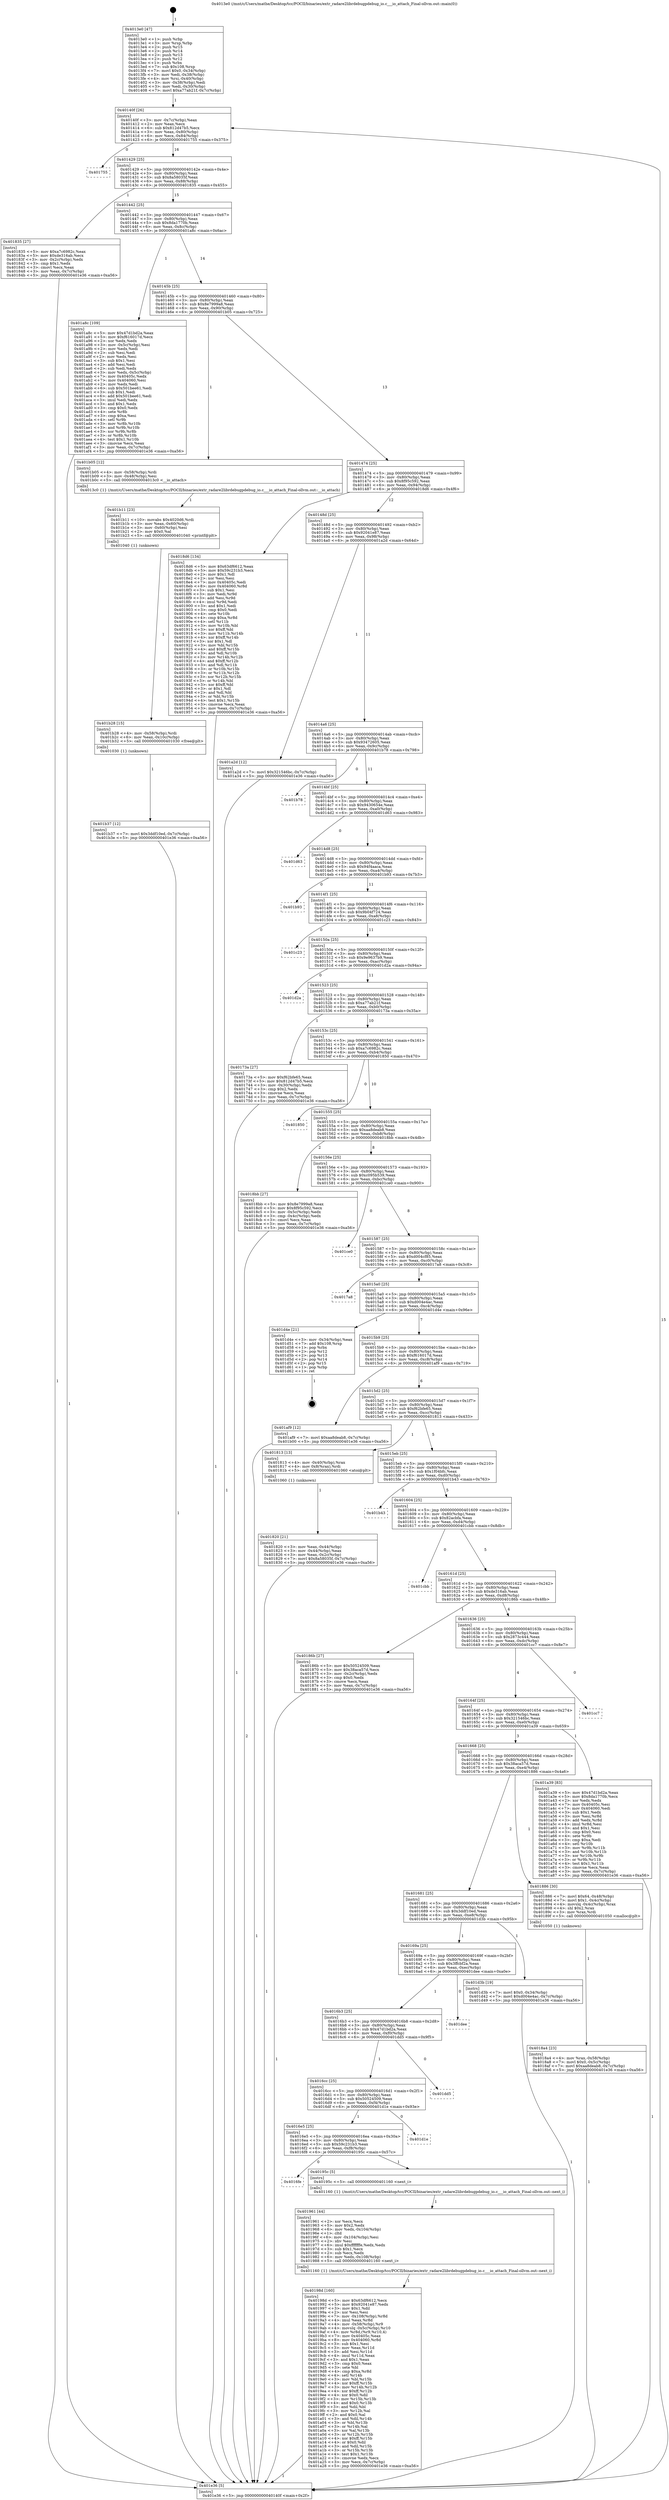 digraph "0x4013e0" {
  label = "0x4013e0 (/mnt/c/Users/mathe/Desktop/tcc/POCII/binaries/extr_radare2librdebugpdebug_io.c___io_attach_Final-ollvm.out::main(0))"
  labelloc = "t"
  node[shape=record]

  Entry [label="",width=0.3,height=0.3,shape=circle,fillcolor=black,style=filled]
  "0x40140f" [label="{
     0x40140f [26]\l
     | [instrs]\l
     &nbsp;&nbsp;0x40140f \<+3\>: mov -0x7c(%rbp),%eax\l
     &nbsp;&nbsp;0x401412 \<+2\>: mov %eax,%ecx\l
     &nbsp;&nbsp;0x401414 \<+6\>: sub $0x812d47b5,%ecx\l
     &nbsp;&nbsp;0x40141a \<+3\>: mov %eax,-0x80(%rbp)\l
     &nbsp;&nbsp;0x40141d \<+6\>: mov %ecx,-0x84(%rbp)\l
     &nbsp;&nbsp;0x401423 \<+6\>: je 0000000000401755 \<main+0x375\>\l
  }"]
  "0x401755" [label="{
     0x401755\l
  }", style=dashed]
  "0x401429" [label="{
     0x401429 [25]\l
     | [instrs]\l
     &nbsp;&nbsp;0x401429 \<+5\>: jmp 000000000040142e \<main+0x4e\>\l
     &nbsp;&nbsp;0x40142e \<+3\>: mov -0x80(%rbp),%eax\l
     &nbsp;&nbsp;0x401431 \<+5\>: sub $0x8a58035f,%eax\l
     &nbsp;&nbsp;0x401436 \<+6\>: mov %eax,-0x88(%rbp)\l
     &nbsp;&nbsp;0x40143c \<+6\>: je 0000000000401835 \<main+0x455\>\l
  }"]
  Exit [label="",width=0.3,height=0.3,shape=circle,fillcolor=black,style=filled,peripheries=2]
  "0x401835" [label="{
     0x401835 [27]\l
     | [instrs]\l
     &nbsp;&nbsp;0x401835 \<+5\>: mov $0xa7c6982c,%eax\l
     &nbsp;&nbsp;0x40183a \<+5\>: mov $0xde316ab,%ecx\l
     &nbsp;&nbsp;0x40183f \<+3\>: mov -0x2c(%rbp),%edx\l
     &nbsp;&nbsp;0x401842 \<+3\>: cmp $0x1,%edx\l
     &nbsp;&nbsp;0x401845 \<+3\>: cmovl %ecx,%eax\l
     &nbsp;&nbsp;0x401848 \<+3\>: mov %eax,-0x7c(%rbp)\l
     &nbsp;&nbsp;0x40184b \<+5\>: jmp 0000000000401e36 \<main+0xa56\>\l
  }"]
  "0x401442" [label="{
     0x401442 [25]\l
     | [instrs]\l
     &nbsp;&nbsp;0x401442 \<+5\>: jmp 0000000000401447 \<main+0x67\>\l
     &nbsp;&nbsp;0x401447 \<+3\>: mov -0x80(%rbp),%eax\l
     &nbsp;&nbsp;0x40144a \<+5\>: sub $0x8da1770b,%eax\l
     &nbsp;&nbsp;0x40144f \<+6\>: mov %eax,-0x8c(%rbp)\l
     &nbsp;&nbsp;0x401455 \<+6\>: je 0000000000401a8c \<main+0x6ac\>\l
  }"]
  "0x401b37" [label="{
     0x401b37 [12]\l
     | [instrs]\l
     &nbsp;&nbsp;0x401b37 \<+7\>: movl $0x3ddf10ed,-0x7c(%rbp)\l
     &nbsp;&nbsp;0x401b3e \<+5\>: jmp 0000000000401e36 \<main+0xa56\>\l
  }"]
  "0x401a8c" [label="{
     0x401a8c [109]\l
     | [instrs]\l
     &nbsp;&nbsp;0x401a8c \<+5\>: mov $0x47d1bd2a,%eax\l
     &nbsp;&nbsp;0x401a91 \<+5\>: mov $0xf616017d,%ecx\l
     &nbsp;&nbsp;0x401a96 \<+2\>: xor %edx,%edx\l
     &nbsp;&nbsp;0x401a98 \<+3\>: mov -0x5c(%rbp),%esi\l
     &nbsp;&nbsp;0x401a9b \<+2\>: mov %edx,%edi\l
     &nbsp;&nbsp;0x401a9d \<+2\>: sub %esi,%edi\l
     &nbsp;&nbsp;0x401a9f \<+2\>: mov %edx,%esi\l
     &nbsp;&nbsp;0x401aa1 \<+3\>: sub $0x1,%esi\l
     &nbsp;&nbsp;0x401aa4 \<+2\>: add %esi,%edi\l
     &nbsp;&nbsp;0x401aa6 \<+2\>: sub %edi,%edx\l
     &nbsp;&nbsp;0x401aa8 \<+3\>: mov %edx,-0x5c(%rbp)\l
     &nbsp;&nbsp;0x401aab \<+7\>: mov 0x40405c,%edx\l
     &nbsp;&nbsp;0x401ab2 \<+7\>: mov 0x404060,%esi\l
     &nbsp;&nbsp;0x401ab9 \<+2\>: mov %edx,%edi\l
     &nbsp;&nbsp;0x401abb \<+6\>: sub $0x501bee61,%edi\l
     &nbsp;&nbsp;0x401ac1 \<+3\>: sub $0x1,%edi\l
     &nbsp;&nbsp;0x401ac4 \<+6\>: add $0x501bee61,%edi\l
     &nbsp;&nbsp;0x401aca \<+3\>: imul %edi,%edx\l
     &nbsp;&nbsp;0x401acd \<+3\>: and $0x1,%edx\l
     &nbsp;&nbsp;0x401ad0 \<+3\>: cmp $0x0,%edx\l
     &nbsp;&nbsp;0x401ad3 \<+4\>: sete %r8b\l
     &nbsp;&nbsp;0x401ad7 \<+3\>: cmp $0xa,%esi\l
     &nbsp;&nbsp;0x401ada \<+4\>: setl %r9b\l
     &nbsp;&nbsp;0x401ade \<+3\>: mov %r8b,%r10b\l
     &nbsp;&nbsp;0x401ae1 \<+3\>: and %r9b,%r10b\l
     &nbsp;&nbsp;0x401ae4 \<+3\>: xor %r9b,%r8b\l
     &nbsp;&nbsp;0x401ae7 \<+3\>: or %r8b,%r10b\l
     &nbsp;&nbsp;0x401aea \<+4\>: test $0x1,%r10b\l
     &nbsp;&nbsp;0x401aee \<+3\>: cmovne %ecx,%eax\l
     &nbsp;&nbsp;0x401af1 \<+3\>: mov %eax,-0x7c(%rbp)\l
     &nbsp;&nbsp;0x401af4 \<+5\>: jmp 0000000000401e36 \<main+0xa56\>\l
  }"]
  "0x40145b" [label="{
     0x40145b [25]\l
     | [instrs]\l
     &nbsp;&nbsp;0x40145b \<+5\>: jmp 0000000000401460 \<main+0x80\>\l
     &nbsp;&nbsp;0x401460 \<+3\>: mov -0x80(%rbp),%eax\l
     &nbsp;&nbsp;0x401463 \<+5\>: sub $0x8e7999a8,%eax\l
     &nbsp;&nbsp;0x401468 \<+6\>: mov %eax,-0x90(%rbp)\l
     &nbsp;&nbsp;0x40146e \<+6\>: je 0000000000401b05 \<main+0x725\>\l
  }"]
  "0x401b28" [label="{
     0x401b28 [15]\l
     | [instrs]\l
     &nbsp;&nbsp;0x401b28 \<+4\>: mov -0x58(%rbp),%rdi\l
     &nbsp;&nbsp;0x401b2c \<+6\>: mov %eax,-0x10c(%rbp)\l
     &nbsp;&nbsp;0x401b32 \<+5\>: call 0000000000401030 \<free@plt\>\l
     | [calls]\l
     &nbsp;&nbsp;0x401030 \{1\} (unknown)\l
  }"]
  "0x401b05" [label="{
     0x401b05 [12]\l
     | [instrs]\l
     &nbsp;&nbsp;0x401b05 \<+4\>: mov -0x58(%rbp),%rdi\l
     &nbsp;&nbsp;0x401b09 \<+3\>: mov -0x48(%rbp),%esi\l
     &nbsp;&nbsp;0x401b0c \<+5\>: call 00000000004013c0 \<__io_attach\>\l
     | [calls]\l
     &nbsp;&nbsp;0x4013c0 \{1\} (/mnt/c/Users/mathe/Desktop/tcc/POCII/binaries/extr_radare2librdebugpdebug_io.c___io_attach_Final-ollvm.out::__io_attach)\l
  }"]
  "0x401474" [label="{
     0x401474 [25]\l
     | [instrs]\l
     &nbsp;&nbsp;0x401474 \<+5\>: jmp 0000000000401479 \<main+0x99\>\l
     &nbsp;&nbsp;0x401479 \<+3\>: mov -0x80(%rbp),%eax\l
     &nbsp;&nbsp;0x40147c \<+5\>: sub $0x8f95c592,%eax\l
     &nbsp;&nbsp;0x401481 \<+6\>: mov %eax,-0x94(%rbp)\l
     &nbsp;&nbsp;0x401487 \<+6\>: je 00000000004018d6 \<main+0x4f6\>\l
  }"]
  "0x401b11" [label="{
     0x401b11 [23]\l
     | [instrs]\l
     &nbsp;&nbsp;0x401b11 \<+10\>: movabs $0x4020d6,%rdi\l
     &nbsp;&nbsp;0x401b1b \<+3\>: mov %eax,-0x60(%rbp)\l
     &nbsp;&nbsp;0x401b1e \<+3\>: mov -0x60(%rbp),%esi\l
     &nbsp;&nbsp;0x401b21 \<+2\>: mov $0x0,%al\l
     &nbsp;&nbsp;0x401b23 \<+5\>: call 0000000000401040 \<printf@plt\>\l
     | [calls]\l
     &nbsp;&nbsp;0x401040 \{1\} (unknown)\l
  }"]
  "0x4018d6" [label="{
     0x4018d6 [134]\l
     | [instrs]\l
     &nbsp;&nbsp;0x4018d6 \<+5\>: mov $0x63df6612,%eax\l
     &nbsp;&nbsp;0x4018db \<+5\>: mov $0x59c231b3,%ecx\l
     &nbsp;&nbsp;0x4018e0 \<+2\>: mov $0x1,%dl\l
     &nbsp;&nbsp;0x4018e2 \<+2\>: xor %esi,%esi\l
     &nbsp;&nbsp;0x4018e4 \<+7\>: mov 0x40405c,%edi\l
     &nbsp;&nbsp;0x4018eb \<+8\>: mov 0x404060,%r8d\l
     &nbsp;&nbsp;0x4018f3 \<+3\>: sub $0x1,%esi\l
     &nbsp;&nbsp;0x4018f6 \<+3\>: mov %edi,%r9d\l
     &nbsp;&nbsp;0x4018f9 \<+3\>: add %esi,%r9d\l
     &nbsp;&nbsp;0x4018fc \<+4\>: imul %r9d,%edi\l
     &nbsp;&nbsp;0x401900 \<+3\>: and $0x1,%edi\l
     &nbsp;&nbsp;0x401903 \<+3\>: cmp $0x0,%edi\l
     &nbsp;&nbsp;0x401906 \<+4\>: sete %r10b\l
     &nbsp;&nbsp;0x40190a \<+4\>: cmp $0xa,%r8d\l
     &nbsp;&nbsp;0x40190e \<+4\>: setl %r11b\l
     &nbsp;&nbsp;0x401912 \<+3\>: mov %r10b,%bl\l
     &nbsp;&nbsp;0x401915 \<+3\>: xor $0xff,%bl\l
     &nbsp;&nbsp;0x401918 \<+3\>: mov %r11b,%r14b\l
     &nbsp;&nbsp;0x40191b \<+4\>: xor $0xff,%r14b\l
     &nbsp;&nbsp;0x40191f \<+3\>: xor $0x1,%dl\l
     &nbsp;&nbsp;0x401922 \<+3\>: mov %bl,%r15b\l
     &nbsp;&nbsp;0x401925 \<+4\>: and $0xff,%r15b\l
     &nbsp;&nbsp;0x401929 \<+3\>: and %dl,%r10b\l
     &nbsp;&nbsp;0x40192c \<+3\>: mov %r14b,%r12b\l
     &nbsp;&nbsp;0x40192f \<+4\>: and $0xff,%r12b\l
     &nbsp;&nbsp;0x401933 \<+3\>: and %dl,%r11b\l
     &nbsp;&nbsp;0x401936 \<+3\>: or %r10b,%r15b\l
     &nbsp;&nbsp;0x401939 \<+3\>: or %r11b,%r12b\l
     &nbsp;&nbsp;0x40193c \<+3\>: xor %r12b,%r15b\l
     &nbsp;&nbsp;0x40193f \<+3\>: or %r14b,%bl\l
     &nbsp;&nbsp;0x401942 \<+3\>: xor $0xff,%bl\l
     &nbsp;&nbsp;0x401945 \<+3\>: or $0x1,%dl\l
     &nbsp;&nbsp;0x401948 \<+2\>: and %dl,%bl\l
     &nbsp;&nbsp;0x40194a \<+3\>: or %bl,%r15b\l
     &nbsp;&nbsp;0x40194d \<+4\>: test $0x1,%r15b\l
     &nbsp;&nbsp;0x401951 \<+3\>: cmovne %ecx,%eax\l
     &nbsp;&nbsp;0x401954 \<+3\>: mov %eax,-0x7c(%rbp)\l
     &nbsp;&nbsp;0x401957 \<+5\>: jmp 0000000000401e36 \<main+0xa56\>\l
  }"]
  "0x40148d" [label="{
     0x40148d [25]\l
     | [instrs]\l
     &nbsp;&nbsp;0x40148d \<+5\>: jmp 0000000000401492 \<main+0xb2\>\l
     &nbsp;&nbsp;0x401492 \<+3\>: mov -0x80(%rbp),%eax\l
     &nbsp;&nbsp;0x401495 \<+5\>: sub $0x92041e87,%eax\l
     &nbsp;&nbsp;0x40149a \<+6\>: mov %eax,-0x98(%rbp)\l
     &nbsp;&nbsp;0x4014a0 \<+6\>: je 0000000000401a2d \<main+0x64d\>\l
  }"]
  "0x40198d" [label="{
     0x40198d [160]\l
     | [instrs]\l
     &nbsp;&nbsp;0x40198d \<+5\>: mov $0x63df6612,%ecx\l
     &nbsp;&nbsp;0x401992 \<+5\>: mov $0x92041e87,%edx\l
     &nbsp;&nbsp;0x401997 \<+3\>: mov $0x1,%dil\l
     &nbsp;&nbsp;0x40199a \<+2\>: xor %esi,%esi\l
     &nbsp;&nbsp;0x40199c \<+7\>: mov -0x108(%rbp),%r8d\l
     &nbsp;&nbsp;0x4019a3 \<+4\>: imul %eax,%r8d\l
     &nbsp;&nbsp;0x4019a7 \<+4\>: mov -0x58(%rbp),%r9\l
     &nbsp;&nbsp;0x4019ab \<+4\>: movslq -0x5c(%rbp),%r10\l
     &nbsp;&nbsp;0x4019af \<+4\>: mov %r8d,(%r9,%r10,4)\l
     &nbsp;&nbsp;0x4019b3 \<+7\>: mov 0x40405c,%eax\l
     &nbsp;&nbsp;0x4019ba \<+8\>: mov 0x404060,%r8d\l
     &nbsp;&nbsp;0x4019c2 \<+3\>: sub $0x1,%esi\l
     &nbsp;&nbsp;0x4019c5 \<+3\>: mov %eax,%r11d\l
     &nbsp;&nbsp;0x4019c8 \<+3\>: add %esi,%r11d\l
     &nbsp;&nbsp;0x4019cb \<+4\>: imul %r11d,%eax\l
     &nbsp;&nbsp;0x4019cf \<+3\>: and $0x1,%eax\l
     &nbsp;&nbsp;0x4019d2 \<+3\>: cmp $0x0,%eax\l
     &nbsp;&nbsp;0x4019d5 \<+3\>: sete %bl\l
     &nbsp;&nbsp;0x4019d8 \<+4\>: cmp $0xa,%r8d\l
     &nbsp;&nbsp;0x4019dc \<+4\>: setl %r14b\l
     &nbsp;&nbsp;0x4019e0 \<+3\>: mov %bl,%r15b\l
     &nbsp;&nbsp;0x4019e3 \<+4\>: xor $0xff,%r15b\l
     &nbsp;&nbsp;0x4019e7 \<+3\>: mov %r14b,%r12b\l
     &nbsp;&nbsp;0x4019ea \<+4\>: xor $0xff,%r12b\l
     &nbsp;&nbsp;0x4019ee \<+4\>: xor $0x0,%dil\l
     &nbsp;&nbsp;0x4019f2 \<+3\>: mov %r15b,%r13b\l
     &nbsp;&nbsp;0x4019f5 \<+4\>: and $0x0,%r13b\l
     &nbsp;&nbsp;0x4019f9 \<+3\>: and %dil,%bl\l
     &nbsp;&nbsp;0x4019fc \<+3\>: mov %r12b,%al\l
     &nbsp;&nbsp;0x4019ff \<+2\>: and $0x0,%al\l
     &nbsp;&nbsp;0x401a01 \<+3\>: and %dil,%r14b\l
     &nbsp;&nbsp;0x401a04 \<+3\>: or %bl,%r13b\l
     &nbsp;&nbsp;0x401a07 \<+3\>: or %r14b,%al\l
     &nbsp;&nbsp;0x401a0a \<+3\>: xor %al,%r13b\l
     &nbsp;&nbsp;0x401a0d \<+3\>: or %r12b,%r15b\l
     &nbsp;&nbsp;0x401a10 \<+4\>: xor $0xff,%r15b\l
     &nbsp;&nbsp;0x401a14 \<+4\>: or $0x0,%dil\l
     &nbsp;&nbsp;0x401a18 \<+3\>: and %dil,%r15b\l
     &nbsp;&nbsp;0x401a1b \<+3\>: or %r15b,%r13b\l
     &nbsp;&nbsp;0x401a1e \<+4\>: test $0x1,%r13b\l
     &nbsp;&nbsp;0x401a22 \<+3\>: cmovne %edx,%ecx\l
     &nbsp;&nbsp;0x401a25 \<+3\>: mov %ecx,-0x7c(%rbp)\l
     &nbsp;&nbsp;0x401a28 \<+5\>: jmp 0000000000401e36 \<main+0xa56\>\l
  }"]
  "0x401a2d" [label="{
     0x401a2d [12]\l
     | [instrs]\l
     &nbsp;&nbsp;0x401a2d \<+7\>: movl $0x321546bc,-0x7c(%rbp)\l
     &nbsp;&nbsp;0x401a34 \<+5\>: jmp 0000000000401e36 \<main+0xa56\>\l
  }"]
  "0x4014a6" [label="{
     0x4014a6 [25]\l
     | [instrs]\l
     &nbsp;&nbsp;0x4014a6 \<+5\>: jmp 00000000004014ab \<main+0xcb\>\l
     &nbsp;&nbsp;0x4014ab \<+3\>: mov -0x80(%rbp),%eax\l
     &nbsp;&nbsp;0x4014ae \<+5\>: sub $0x93472605,%eax\l
     &nbsp;&nbsp;0x4014b3 \<+6\>: mov %eax,-0x9c(%rbp)\l
     &nbsp;&nbsp;0x4014b9 \<+6\>: je 0000000000401b78 \<main+0x798\>\l
  }"]
  "0x401961" [label="{
     0x401961 [44]\l
     | [instrs]\l
     &nbsp;&nbsp;0x401961 \<+2\>: xor %ecx,%ecx\l
     &nbsp;&nbsp;0x401963 \<+5\>: mov $0x2,%edx\l
     &nbsp;&nbsp;0x401968 \<+6\>: mov %edx,-0x104(%rbp)\l
     &nbsp;&nbsp;0x40196e \<+1\>: cltd\l
     &nbsp;&nbsp;0x40196f \<+6\>: mov -0x104(%rbp),%esi\l
     &nbsp;&nbsp;0x401975 \<+2\>: idiv %esi\l
     &nbsp;&nbsp;0x401977 \<+6\>: imul $0xfffffffe,%edx,%edx\l
     &nbsp;&nbsp;0x40197d \<+3\>: sub $0x1,%ecx\l
     &nbsp;&nbsp;0x401980 \<+2\>: sub %ecx,%edx\l
     &nbsp;&nbsp;0x401982 \<+6\>: mov %edx,-0x108(%rbp)\l
     &nbsp;&nbsp;0x401988 \<+5\>: call 0000000000401160 \<next_i\>\l
     | [calls]\l
     &nbsp;&nbsp;0x401160 \{1\} (/mnt/c/Users/mathe/Desktop/tcc/POCII/binaries/extr_radare2librdebugpdebug_io.c___io_attach_Final-ollvm.out::next_i)\l
  }"]
  "0x401b78" [label="{
     0x401b78\l
  }", style=dashed]
  "0x4014bf" [label="{
     0x4014bf [25]\l
     | [instrs]\l
     &nbsp;&nbsp;0x4014bf \<+5\>: jmp 00000000004014c4 \<main+0xe4\>\l
     &nbsp;&nbsp;0x4014c4 \<+3\>: mov -0x80(%rbp),%eax\l
     &nbsp;&nbsp;0x4014c7 \<+5\>: sub $0x9430654e,%eax\l
     &nbsp;&nbsp;0x4014cc \<+6\>: mov %eax,-0xa0(%rbp)\l
     &nbsp;&nbsp;0x4014d2 \<+6\>: je 0000000000401d63 \<main+0x983\>\l
  }"]
  "0x4016fe" [label="{
     0x4016fe\l
  }", style=dashed]
  "0x401d63" [label="{
     0x401d63\l
  }", style=dashed]
  "0x4014d8" [label="{
     0x4014d8 [25]\l
     | [instrs]\l
     &nbsp;&nbsp;0x4014d8 \<+5\>: jmp 00000000004014dd \<main+0xfd\>\l
     &nbsp;&nbsp;0x4014dd \<+3\>: mov -0x80(%rbp),%eax\l
     &nbsp;&nbsp;0x4014e0 \<+5\>: sub $0x94f4aaca,%eax\l
     &nbsp;&nbsp;0x4014e5 \<+6\>: mov %eax,-0xa4(%rbp)\l
     &nbsp;&nbsp;0x4014eb \<+6\>: je 0000000000401b93 \<main+0x7b3\>\l
  }"]
  "0x40195c" [label="{
     0x40195c [5]\l
     | [instrs]\l
     &nbsp;&nbsp;0x40195c \<+5\>: call 0000000000401160 \<next_i\>\l
     | [calls]\l
     &nbsp;&nbsp;0x401160 \{1\} (/mnt/c/Users/mathe/Desktop/tcc/POCII/binaries/extr_radare2librdebugpdebug_io.c___io_attach_Final-ollvm.out::next_i)\l
  }"]
  "0x401b93" [label="{
     0x401b93\l
  }", style=dashed]
  "0x4014f1" [label="{
     0x4014f1 [25]\l
     | [instrs]\l
     &nbsp;&nbsp;0x4014f1 \<+5\>: jmp 00000000004014f6 \<main+0x116\>\l
     &nbsp;&nbsp;0x4014f6 \<+3\>: mov -0x80(%rbp),%eax\l
     &nbsp;&nbsp;0x4014f9 \<+5\>: sub $0x9b04f724,%eax\l
     &nbsp;&nbsp;0x4014fe \<+6\>: mov %eax,-0xa8(%rbp)\l
     &nbsp;&nbsp;0x401504 \<+6\>: je 0000000000401c23 \<main+0x843\>\l
  }"]
  "0x4016e5" [label="{
     0x4016e5 [25]\l
     | [instrs]\l
     &nbsp;&nbsp;0x4016e5 \<+5\>: jmp 00000000004016ea \<main+0x30a\>\l
     &nbsp;&nbsp;0x4016ea \<+3\>: mov -0x80(%rbp),%eax\l
     &nbsp;&nbsp;0x4016ed \<+5\>: sub $0x59c231b3,%eax\l
     &nbsp;&nbsp;0x4016f2 \<+6\>: mov %eax,-0xf8(%rbp)\l
     &nbsp;&nbsp;0x4016f8 \<+6\>: je 000000000040195c \<main+0x57c\>\l
  }"]
  "0x401c23" [label="{
     0x401c23\l
  }", style=dashed]
  "0x40150a" [label="{
     0x40150a [25]\l
     | [instrs]\l
     &nbsp;&nbsp;0x40150a \<+5\>: jmp 000000000040150f \<main+0x12f\>\l
     &nbsp;&nbsp;0x40150f \<+3\>: mov -0x80(%rbp),%eax\l
     &nbsp;&nbsp;0x401512 \<+5\>: sub $0x9e9637b9,%eax\l
     &nbsp;&nbsp;0x401517 \<+6\>: mov %eax,-0xac(%rbp)\l
     &nbsp;&nbsp;0x40151d \<+6\>: je 0000000000401d2a \<main+0x94a\>\l
  }"]
  "0x401d1e" [label="{
     0x401d1e\l
  }", style=dashed]
  "0x401d2a" [label="{
     0x401d2a\l
  }", style=dashed]
  "0x401523" [label="{
     0x401523 [25]\l
     | [instrs]\l
     &nbsp;&nbsp;0x401523 \<+5\>: jmp 0000000000401528 \<main+0x148\>\l
     &nbsp;&nbsp;0x401528 \<+3\>: mov -0x80(%rbp),%eax\l
     &nbsp;&nbsp;0x40152b \<+5\>: sub $0xa77ab21f,%eax\l
     &nbsp;&nbsp;0x401530 \<+6\>: mov %eax,-0xb0(%rbp)\l
     &nbsp;&nbsp;0x401536 \<+6\>: je 000000000040173a \<main+0x35a\>\l
  }"]
  "0x4016cc" [label="{
     0x4016cc [25]\l
     | [instrs]\l
     &nbsp;&nbsp;0x4016cc \<+5\>: jmp 00000000004016d1 \<main+0x2f1\>\l
     &nbsp;&nbsp;0x4016d1 \<+3\>: mov -0x80(%rbp),%eax\l
     &nbsp;&nbsp;0x4016d4 \<+5\>: sub $0x50524509,%eax\l
     &nbsp;&nbsp;0x4016d9 \<+6\>: mov %eax,-0xf4(%rbp)\l
     &nbsp;&nbsp;0x4016df \<+6\>: je 0000000000401d1e \<main+0x93e\>\l
  }"]
  "0x40173a" [label="{
     0x40173a [27]\l
     | [instrs]\l
     &nbsp;&nbsp;0x40173a \<+5\>: mov $0xf62bfe65,%eax\l
     &nbsp;&nbsp;0x40173f \<+5\>: mov $0x812d47b5,%ecx\l
     &nbsp;&nbsp;0x401744 \<+3\>: mov -0x30(%rbp),%edx\l
     &nbsp;&nbsp;0x401747 \<+3\>: cmp $0x2,%edx\l
     &nbsp;&nbsp;0x40174a \<+3\>: cmovne %ecx,%eax\l
     &nbsp;&nbsp;0x40174d \<+3\>: mov %eax,-0x7c(%rbp)\l
     &nbsp;&nbsp;0x401750 \<+5\>: jmp 0000000000401e36 \<main+0xa56\>\l
  }"]
  "0x40153c" [label="{
     0x40153c [25]\l
     | [instrs]\l
     &nbsp;&nbsp;0x40153c \<+5\>: jmp 0000000000401541 \<main+0x161\>\l
     &nbsp;&nbsp;0x401541 \<+3\>: mov -0x80(%rbp),%eax\l
     &nbsp;&nbsp;0x401544 \<+5\>: sub $0xa7c6982c,%eax\l
     &nbsp;&nbsp;0x401549 \<+6\>: mov %eax,-0xb4(%rbp)\l
     &nbsp;&nbsp;0x40154f \<+6\>: je 0000000000401850 \<main+0x470\>\l
  }"]
  "0x401e36" [label="{
     0x401e36 [5]\l
     | [instrs]\l
     &nbsp;&nbsp;0x401e36 \<+5\>: jmp 000000000040140f \<main+0x2f\>\l
  }"]
  "0x4013e0" [label="{
     0x4013e0 [47]\l
     | [instrs]\l
     &nbsp;&nbsp;0x4013e0 \<+1\>: push %rbp\l
     &nbsp;&nbsp;0x4013e1 \<+3\>: mov %rsp,%rbp\l
     &nbsp;&nbsp;0x4013e4 \<+2\>: push %r15\l
     &nbsp;&nbsp;0x4013e6 \<+2\>: push %r14\l
     &nbsp;&nbsp;0x4013e8 \<+2\>: push %r13\l
     &nbsp;&nbsp;0x4013ea \<+2\>: push %r12\l
     &nbsp;&nbsp;0x4013ec \<+1\>: push %rbx\l
     &nbsp;&nbsp;0x4013ed \<+7\>: sub $0x108,%rsp\l
     &nbsp;&nbsp;0x4013f4 \<+7\>: movl $0x0,-0x34(%rbp)\l
     &nbsp;&nbsp;0x4013fb \<+3\>: mov %edi,-0x38(%rbp)\l
     &nbsp;&nbsp;0x4013fe \<+4\>: mov %rsi,-0x40(%rbp)\l
     &nbsp;&nbsp;0x401402 \<+3\>: mov -0x38(%rbp),%edi\l
     &nbsp;&nbsp;0x401405 \<+3\>: mov %edi,-0x30(%rbp)\l
     &nbsp;&nbsp;0x401408 \<+7\>: movl $0xa77ab21f,-0x7c(%rbp)\l
  }"]
  "0x401dd5" [label="{
     0x401dd5\l
  }", style=dashed]
  "0x401850" [label="{
     0x401850\l
  }", style=dashed]
  "0x401555" [label="{
     0x401555 [25]\l
     | [instrs]\l
     &nbsp;&nbsp;0x401555 \<+5\>: jmp 000000000040155a \<main+0x17a\>\l
     &nbsp;&nbsp;0x40155a \<+3\>: mov -0x80(%rbp),%eax\l
     &nbsp;&nbsp;0x40155d \<+5\>: sub $0xaa8deab8,%eax\l
     &nbsp;&nbsp;0x401562 \<+6\>: mov %eax,-0xb8(%rbp)\l
     &nbsp;&nbsp;0x401568 \<+6\>: je 00000000004018bb \<main+0x4db\>\l
  }"]
  "0x4016b3" [label="{
     0x4016b3 [25]\l
     | [instrs]\l
     &nbsp;&nbsp;0x4016b3 \<+5\>: jmp 00000000004016b8 \<main+0x2d8\>\l
     &nbsp;&nbsp;0x4016b8 \<+3\>: mov -0x80(%rbp),%eax\l
     &nbsp;&nbsp;0x4016bb \<+5\>: sub $0x47d1bd2a,%eax\l
     &nbsp;&nbsp;0x4016c0 \<+6\>: mov %eax,-0xf0(%rbp)\l
     &nbsp;&nbsp;0x4016c6 \<+6\>: je 0000000000401dd5 \<main+0x9f5\>\l
  }"]
  "0x4018bb" [label="{
     0x4018bb [27]\l
     | [instrs]\l
     &nbsp;&nbsp;0x4018bb \<+5\>: mov $0x8e7999a8,%eax\l
     &nbsp;&nbsp;0x4018c0 \<+5\>: mov $0x8f95c592,%ecx\l
     &nbsp;&nbsp;0x4018c5 \<+3\>: mov -0x5c(%rbp),%edx\l
     &nbsp;&nbsp;0x4018c8 \<+3\>: cmp -0x4c(%rbp),%edx\l
     &nbsp;&nbsp;0x4018cb \<+3\>: cmovl %ecx,%eax\l
     &nbsp;&nbsp;0x4018ce \<+3\>: mov %eax,-0x7c(%rbp)\l
     &nbsp;&nbsp;0x4018d1 \<+5\>: jmp 0000000000401e36 \<main+0xa56\>\l
  }"]
  "0x40156e" [label="{
     0x40156e [25]\l
     | [instrs]\l
     &nbsp;&nbsp;0x40156e \<+5\>: jmp 0000000000401573 \<main+0x193\>\l
     &nbsp;&nbsp;0x401573 \<+3\>: mov -0x80(%rbp),%eax\l
     &nbsp;&nbsp;0x401576 \<+5\>: sub $0xc095b539,%eax\l
     &nbsp;&nbsp;0x40157b \<+6\>: mov %eax,-0xbc(%rbp)\l
     &nbsp;&nbsp;0x401581 \<+6\>: je 0000000000401ce0 \<main+0x900\>\l
  }"]
  "0x401dee" [label="{
     0x401dee\l
  }", style=dashed]
  "0x401ce0" [label="{
     0x401ce0\l
  }", style=dashed]
  "0x401587" [label="{
     0x401587 [25]\l
     | [instrs]\l
     &nbsp;&nbsp;0x401587 \<+5\>: jmp 000000000040158c \<main+0x1ac\>\l
     &nbsp;&nbsp;0x40158c \<+3\>: mov -0x80(%rbp),%eax\l
     &nbsp;&nbsp;0x40158f \<+5\>: sub $0xd004cf85,%eax\l
     &nbsp;&nbsp;0x401594 \<+6\>: mov %eax,-0xc0(%rbp)\l
     &nbsp;&nbsp;0x40159a \<+6\>: je 00000000004017a8 \<main+0x3c8\>\l
  }"]
  "0x40169a" [label="{
     0x40169a [25]\l
     | [instrs]\l
     &nbsp;&nbsp;0x40169a \<+5\>: jmp 000000000040169f \<main+0x2bf\>\l
     &nbsp;&nbsp;0x40169f \<+3\>: mov -0x80(%rbp),%eax\l
     &nbsp;&nbsp;0x4016a2 \<+5\>: sub $0x3ffcbf2a,%eax\l
     &nbsp;&nbsp;0x4016a7 \<+6\>: mov %eax,-0xec(%rbp)\l
     &nbsp;&nbsp;0x4016ad \<+6\>: je 0000000000401dee \<main+0xa0e\>\l
  }"]
  "0x4017a8" [label="{
     0x4017a8\l
  }", style=dashed]
  "0x4015a0" [label="{
     0x4015a0 [25]\l
     | [instrs]\l
     &nbsp;&nbsp;0x4015a0 \<+5\>: jmp 00000000004015a5 \<main+0x1c5\>\l
     &nbsp;&nbsp;0x4015a5 \<+3\>: mov -0x80(%rbp),%eax\l
     &nbsp;&nbsp;0x4015a8 \<+5\>: sub $0xd004e4ac,%eax\l
     &nbsp;&nbsp;0x4015ad \<+6\>: mov %eax,-0xc4(%rbp)\l
     &nbsp;&nbsp;0x4015b3 \<+6\>: je 0000000000401d4e \<main+0x96e\>\l
  }"]
  "0x401d3b" [label="{
     0x401d3b [19]\l
     | [instrs]\l
     &nbsp;&nbsp;0x401d3b \<+7\>: movl $0x0,-0x34(%rbp)\l
     &nbsp;&nbsp;0x401d42 \<+7\>: movl $0xd004e4ac,-0x7c(%rbp)\l
     &nbsp;&nbsp;0x401d49 \<+5\>: jmp 0000000000401e36 \<main+0xa56\>\l
  }"]
  "0x401d4e" [label="{
     0x401d4e [21]\l
     | [instrs]\l
     &nbsp;&nbsp;0x401d4e \<+3\>: mov -0x34(%rbp),%eax\l
     &nbsp;&nbsp;0x401d51 \<+7\>: add $0x108,%rsp\l
     &nbsp;&nbsp;0x401d58 \<+1\>: pop %rbx\l
     &nbsp;&nbsp;0x401d59 \<+2\>: pop %r12\l
     &nbsp;&nbsp;0x401d5b \<+2\>: pop %r13\l
     &nbsp;&nbsp;0x401d5d \<+2\>: pop %r14\l
     &nbsp;&nbsp;0x401d5f \<+2\>: pop %r15\l
     &nbsp;&nbsp;0x401d61 \<+1\>: pop %rbp\l
     &nbsp;&nbsp;0x401d62 \<+1\>: ret\l
  }"]
  "0x4015b9" [label="{
     0x4015b9 [25]\l
     | [instrs]\l
     &nbsp;&nbsp;0x4015b9 \<+5\>: jmp 00000000004015be \<main+0x1de\>\l
     &nbsp;&nbsp;0x4015be \<+3\>: mov -0x80(%rbp),%eax\l
     &nbsp;&nbsp;0x4015c1 \<+5\>: sub $0xf616017d,%eax\l
     &nbsp;&nbsp;0x4015c6 \<+6\>: mov %eax,-0xc8(%rbp)\l
     &nbsp;&nbsp;0x4015cc \<+6\>: je 0000000000401af9 \<main+0x719\>\l
  }"]
  "0x4018a4" [label="{
     0x4018a4 [23]\l
     | [instrs]\l
     &nbsp;&nbsp;0x4018a4 \<+4\>: mov %rax,-0x58(%rbp)\l
     &nbsp;&nbsp;0x4018a8 \<+7\>: movl $0x0,-0x5c(%rbp)\l
     &nbsp;&nbsp;0x4018af \<+7\>: movl $0xaa8deab8,-0x7c(%rbp)\l
     &nbsp;&nbsp;0x4018b6 \<+5\>: jmp 0000000000401e36 \<main+0xa56\>\l
  }"]
  "0x401af9" [label="{
     0x401af9 [12]\l
     | [instrs]\l
     &nbsp;&nbsp;0x401af9 \<+7\>: movl $0xaa8deab8,-0x7c(%rbp)\l
     &nbsp;&nbsp;0x401b00 \<+5\>: jmp 0000000000401e36 \<main+0xa56\>\l
  }"]
  "0x4015d2" [label="{
     0x4015d2 [25]\l
     | [instrs]\l
     &nbsp;&nbsp;0x4015d2 \<+5\>: jmp 00000000004015d7 \<main+0x1f7\>\l
     &nbsp;&nbsp;0x4015d7 \<+3\>: mov -0x80(%rbp),%eax\l
     &nbsp;&nbsp;0x4015da \<+5\>: sub $0xf62bfe65,%eax\l
     &nbsp;&nbsp;0x4015df \<+6\>: mov %eax,-0xcc(%rbp)\l
     &nbsp;&nbsp;0x4015e5 \<+6\>: je 0000000000401813 \<main+0x433\>\l
  }"]
  "0x401681" [label="{
     0x401681 [25]\l
     | [instrs]\l
     &nbsp;&nbsp;0x401681 \<+5\>: jmp 0000000000401686 \<main+0x2a6\>\l
     &nbsp;&nbsp;0x401686 \<+3\>: mov -0x80(%rbp),%eax\l
     &nbsp;&nbsp;0x401689 \<+5\>: sub $0x3ddf10ed,%eax\l
     &nbsp;&nbsp;0x40168e \<+6\>: mov %eax,-0xe8(%rbp)\l
     &nbsp;&nbsp;0x401694 \<+6\>: je 0000000000401d3b \<main+0x95b\>\l
  }"]
  "0x401813" [label="{
     0x401813 [13]\l
     | [instrs]\l
     &nbsp;&nbsp;0x401813 \<+4\>: mov -0x40(%rbp),%rax\l
     &nbsp;&nbsp;0x401817 \<+4\>: mov 0x8(%rax),%rdi\l
     &nbsp;&nbsp;0x40181b \<+5\>: call 0000000000401060 \<atoi@plt\>\l
     | [calls]\l
     &nbsp;&nbsp;0x401060 \{1\} (unknown)\l
  }"]
  "0x4015eb" [label="{
     0x4015eb [25]\l
     | [instrs]\l
     &nbsp;&nbsp;0x4015eb \<+5\>: jmp 00000000004015f0 \<main+0x210\>\l
     &nbsp;&nbsp;0x4015f0 \<+3\>: mov -0x80(%rbp),%eax\l
     &nbsp;&nbsp;0x4015f3 \<+5\>: sub $0x1f04bfc,%eax\l
     &nbsp;&nbsp;0x4015f8 \<+6\>: mov %eax,-0xd0(%rbp)\l
     &nbsp;&nbsp;0x4015fe \<+6\>: je 0000000000401b43 \<main+0x763\>\l
  }"]
  "0x401820" [label="{
     0x401820 [21]\l
     | [instrs]\l
     &nbsp;&nbsp;0x401820 \<+3\>: mov %eax,-0x44(%rbp)\l
     &nbsp;&nbsp;0x401823 \<+3\>: mov -0x44(%rbp),%eax\l
     &nbsp;&nbsp;0x401826 \<+3\>: mov %eax,-0x2c(%rbp)\l
     &nbsp;&nbsp;0x401829 \<+7\>: movl $0x8a58035f,-0x7c(%rbp)\l
     &nbsp;&nbsp;0x401830 \<+5\>: jmp 0000000000401e36 \<main+0xa56\>\l
  }"]
  "0x401886" [label="{
     0x401886 [30]\l
     | [instrs]\l
     &nbsp;&nbsp;0x401886 \<+7\>: movl $0x64,-0x48(%rbp)\l
     &nbsp;&nbsp;0x40188d \<+7\>: movl $0x1,-0x4c(%rbp)\l
     &nbsp;&nbsp;0x401894 \<+4\>: movslq -0x4c(%rbp),%rax\l
     &nbsp;&nbsp;0x401898 \<+4\>: shl $0x2,%rax\l
     &nbsp;&nbsp;0x40189c \<+3\>: mov %rax,%rdi\l
     &nbsp;&nbsp;0x40189f \<+5\>: call 0000000000401050 \<malloc@plt\>\l
     | [calls]\l
     &nbsp;&nbsp;0x401050 \{1\} (unknown)\l
  }"]
  "0x401b43" [label="{
     0x401b43\l
  }", style=dashed]
  "0x401604" [label="{
     0x401604 [25]\l
     | [instrs]\l
     &nbsp;&nbsp;0x401604 \<+5\>: jmp 0000000000401609 \<main+0x229\>\l
     &nbsp;&nbsp;0x401609 \<+3\>: mov -0x80(%rbp),%eax\l
     &nbsp;&nbsp;0x40160c \<+5\>: sub $0x82acbfa,%eax\l
     &nbsp;&nbsp;0x401611 \<+6\>: mov %eax,-0xd4(%rbp)\l
     &nbsp;&nbsp;0x401617 \<+6\>: je 0000000000401cbb \<main+0x8db\>\l
  }"]
  "0x401668" [label="{
     0x401668 [25]\l
     | [instrs]\l
     &nbsp;&nbsp;0x401668 \<+5\>: jmp 000000000040166d \<main+0x28d\>\l
     &nbsp;&nbsp;0x40166d \<+3\>: mov -0x80(%rbp),%eax\l
     &nbsp;&nbsp;0x401670 \<+5\>: sub $0x38aca57d,%eax\l
     &nbsp;&nbsp;0x401675 \<+6\>: mov %eax,-0xe4(%rbp)\l
     &nbsp;&nbsp;0x40167b \<+6\>: je 0000000000401886 \<main+0x4a6\>\l
  }"]
  "0x401cbb" [label="{
     0x401cbb\l
  }", style=dashed]
  "0x40161d" [label="{
     0x40161d [25]\l
     | [instrs]\l
     &nbsp;&nbsp;0x40161d \<+5\>: jmp 0000000000401622 \<main+0x242\>\l
     &nbsp;&nbsp;0x401622 \<+3\>: mov -0x80(%rbp),%eax\l
     &nbsp;&nbsp;0x401625 \<+5\>: sub $0xde316ab,%eax\l
     &nbsp;&nbsp;0x40162a \<+6\>: mov %eax,-0xd8(%rbp)\l
     &nbsp;&nbsp;0x401630 \<+6\>: je 000000000040186b \<main+0x48b\>\l
  }"]
  "0x401a39" [label="{
     0x401a39 [83]\l
     | [instrs]\l
     &nbsp;&nbsp;0x401a39 \<+5\>: mov $0x47d1bd2a,%eax\l
     &nbsp;&nbsp;0x401a3e \<+5\>: mov $0x8da1770b,%ecx\l
     &nbsp;&nbsp;0x401a43 \<+2\>: xor %edx,%edx\l
     &nbsp;&nbsp;0x401a45 \<+7\>: mov 0x40405c,%esi\l
     &nbsp;&nbsp;0x401a4c \<+7\>: mov 0x404060,%edi\l
     &nbsp;&nbsp;0x401a53 \<+3\>: sub $0x1,%edx\l
     &nbsp;&nbsp;0x401a56 \<+3\>: mov %esi,%r8d\l
     &nbsp;&nbsp;0x401a59 \<+3\>: add %edx,%r8d\l
     &nbsp;&nbsp;0x401a5c \<+4\>: imul %r8d,%esi\l
     &nbsp;&nbsp;0x401a60 \<+3\>: and $0x1,%esi\l
     &nbsp;&nbsp;0x401a63 \<+3\>: cmp $0x0,%esi\l
     &nbsp;&nbsp;0x401a66 \<+4\>: sete %r9b\l
     &nbsp;&nbsp;0x401a6a \<+3\>: cmp $0xa,%edi\l
     &nbsp;&nbsp;0x401a6d \<+4\>: setl %r10b\l
     &nbsp;&nbsp;0x401a71 \<+3\>: mov %r9b,%r11b\l
     &nbsp;&nbsp;0x401a74 \<+3\>: and %r10b,%r11b\l
     &nbsp;&nbsp;0x401a77 \<+3\>: xor %r10b,%r9b\l
     &nbsp;&nbsp;0x401a7a \<+3\>: or %r9b,%r11b\l
     &nbsp;&nbsp;0x401a7d \<+4\>: test $0x1,%r11b\l
     &nbsp;&nbsp;0x401a81 \<+3\>: cmovne %ecx,%eax\l
     &nbsp;&nbsp;0x401a84 \<+3\>: mov %eax,-0x7c(%rbp)\l
     &nbsp;&nbsp;0x401a87 \<+5\>: jmp 0000000000401e36 \<main+0xa56\>\l
  }"]
  "0x40186b" [label="{
     0x40186b [27]\l
     | [instrs]\l
     &nbsp;&nbsp;0x40186b \<+5\>: mov $0x50524509,%eax\l
     &nbsp;&nbsp;0x401870 \<+5\>: mov $0x38aca57d,%ecx\l
     &nbsp;&nbsp;0x401875 \<+3\>: mov -0x2c(%rbp),%edx\l
     &nbsp;&nbsp;0x401878 \<+3\>: cmp $0x0,%edx\l
     &nbsp;&nbsp;0x40187b \<+3\>: cmove %ecx,%eax\l
     &nbsp;&nbsp;0x40187e \<+3\>: mov %eax,-0x7c(%rbp)\l
     &nbsp;&nbsp;0x401881 \<+5\>: jmp 0000000000401e36 \<main+0xa56\>\l
  }"]
  "0x401636" [label="{
     0x401636 [25]\l
     | [instrs]\l
     &nbsp;&nbsp;0x401636 \<+5\>: jmp 000000000040163b \<main+0x25b\>\l
     &nbsp;&nbsp;0x40163b \<+3\>: mov -0x80(%rbp),%eax\l
     &nbsp;&nbsp;0x40163e \<+5\>: sub $0x2873c444,%eax\l
     &nbsp;&nbsp;0x401643 \<+6\>: mov %eax,-0xdc(%rbp)\l
     &nbsp;&nbsp;0x401649 \<+6\>: je 0000000000401cc7 \<main+0x8e7\>\l
  }"]
  "0x40164f" [label="{
     0x40164f [25]\l
     | [instrs]\l
     &nbsp;&nbsp;0x40164f \<+5\>: jmp 0000000000401654 \<main+0x274\>\l
     &nbsp;&nbsp;0x401654 \<+3\>: mov -0x80(%rbp),%eax\l
     &nbsp;&nbsp;0x401657 \<+5\>: sub $0x321546bc,%eax\l
     &nbsp;&nbsp;0x40165c \<+6\>: mov %eax,-0xe0(%rbp)\l
     &nbsp;&nbsp;0x401662 \<+6\>: je 0000000000401a39 \<main+0x659\>\l
  }"]
  "0x401cc7" [label="{
     0x401cc7\l
  }", style=dashed]
  Entry -> "0x4013e0" [label=" 1"]
  "0x40140f" -> "0x401755" [label=" 0"]
  "0x40140f" -> "0x401429" [label=" 16"]
  "0x401d4e" -> Exit [label=" 1"]
  "0x401429" -> "0x401835" [label=" 1"]
  "0x401429" -> "0x401442" [label=" 15"]
  "0x401d3b" -> "0x401e36" [label=" 1"]
  "0x401442" -> "0x401a8c" [label=" 1"]
  "0x401442" -> "0x40145b" [label=" 14"]
  "0x401b37" -> "0x401e36" [label=" 1"]
  "0x40145b" -> "0x401b05" [label=" 1"]
  "0x40145b" -> "0x401474" [label=" 13"]
  "0x401b28" -> "0x401b37" [label=" 1"]
  "0x401474" -> "0x4018d6" [label=" 1"]
  "0x401474" -> "0x40148d" [label=" 12"]
  "0x401b11" -> "0x401b28" [label=" 1"]
  "0x40148d" -> "0x401a2d" [label=" 1"]
  "0x40148d" -> "0x4014a6" [label=" 11"]
  "0x401b05" -> "0x401b11" [label=" 1"]
  "0x4014a6" -> "0x401b78" [label=" 0"]
  "0x4014a6" -> "0x4014bf" [label=" 11"]
  "0x401af9" -> "0x401e36" [label=" 1"]
  "0x4014bf" -> "0x401d63" [label=" 0"]
  "0x4014bf" -> "0x4014d8" [label=" 11"]
  "0x401a8c" -> "0x401e36" [label=" 1"]
  "0x4014d8" -> "0x401b93" [label=" 0"]
  "0x4014d8" -> "0x4014f1" [label=" 11"]
  "0x401a39" -> "0x401e36" [label=" 1"]
  "0x4014f1" -> "0x401c23" [label=" 0"]
  "0x4014f1" -> "0x40150a" [label=" 11"]
  "0x40198d" -> "0x401e36" [label=" 1"]
  "0x40150a" -> "0x401d2a" [label=" 0"]
  "0x40150a" -> "0x401523" [label=" 11"]
  "0x401961" -> "0x40198d" [label=" 1"]
  "0x401523" -> "0x40173a" [label=" 1"]
  "0x401523" -> "0x40153c" [label=" 10"]
  "0x40173a" -> "0x401e36" [label=" 1"]
  "0x4013e0" -> "0x40140f" [label=" 1"]
  "0x401e36" -> "0x40140f" [label=" 15"]
  "0x4016e5" -> "0x4016fe" [label=" 0"]
  "0x40153c" -> "0x401850" [label=" 0"]
  "0x40153c" -> "0x401555" [label=" 10"]
  "0x4016e5" -> "0x40195c" [label=" 1"]
  "0x401555" -> "0x4018bb" [label=" 2"]
  "0x401555" -> "0x40156e" [label=" 8"]
  "0x4016cc" -> "0x4016e5" [label=" 1"]
  "0x40156e" -> "0x401ce0" [label=" 0"]
  "0x40156e" -> "0x401587" [label=" 8"]
  "0x4016cc" -> "0x401d1e" [label=" 0"]
  "0x401587" -> "0x4017a8" [label=" 0"]
  "0x401587" -> "0x4015a0" [label=" 8"]
  "0x4016b3" -> "0x4016cc" [label=" 1"]
  "0x4015a0" -> "0x401d4e" [label=" 1"]
  "0x4015a0" -> "0x4015b9" [label=" 7"]
  "0x4016b3" -> "0x401dd5" [label=" 0"]
  "0x4015b9" -> "0x401af9" [label=" 1"]
  "0x4015b9" -> "0x4015d2" [label=" 6"]
  "0x40169a" -> "0x4016b3" [label=" 1"]
  "0x4015d2" -> "0x401813" [label=" 1"]
  "0x4015d2" -> "0x4015eb" [label=" 5"]
  "0x401813" -> "0x401820" [label=" 1"]
  "0x401820" -> "0x401e36" [label=" 1"]
  "0x401835" -> "0x401e36" [label=" 1"]
  "0x40169a" -> "0x401dee" [label=" 0"]
  "0x4015eb" -> "0x401b43" [label=" 0"]
  "0x4015eb" -> "0x401604" [label=" 5"]
  "0x40195c" -> "0x401961" [label=" 1"]
  "0x401604" -> "0x401cbb" [label=" 0"]
  "0x401604" -> "0x40161d" [label=" 5"]
  "0x401681" -> "0x401d3b" [label=" 1"]
  "0x40161d" -> "0x40186b" [label=" 1"]
  "0x40161d" -> "0x401636" [label=" 4"]
  "0x40186b" -> "0x401e36" [label=" 1"]
  "0x401a2d" -> "0x401e36" [label=" 1"]
  "0x401636" -> "0x401cc7" [label=" 0"]
  "0x401636" -> "0x40164f" [label=" 4"]
  "0x4018d6" -> "0x401e36" [label=" 1"]
  "0x40164f" -> "0x401a39" [label=" 1"]
  "0x40164f" -> "0x401668" [label=" 3"]
  "0x401681" -> "0x40169a" [label=" 1"]
  "0x401668" -> "0x401886" [label=" 1"]
  "0x401668" -> "0x401681" [label=" 2"]
  "0x401886" -> "0x4018a4" [label=" 1"]
  "0x4018a4" -> "0x401e36" [label=" 1"]
  "0x4018bb" -> "0x401e36" [label=" 2"]
}
